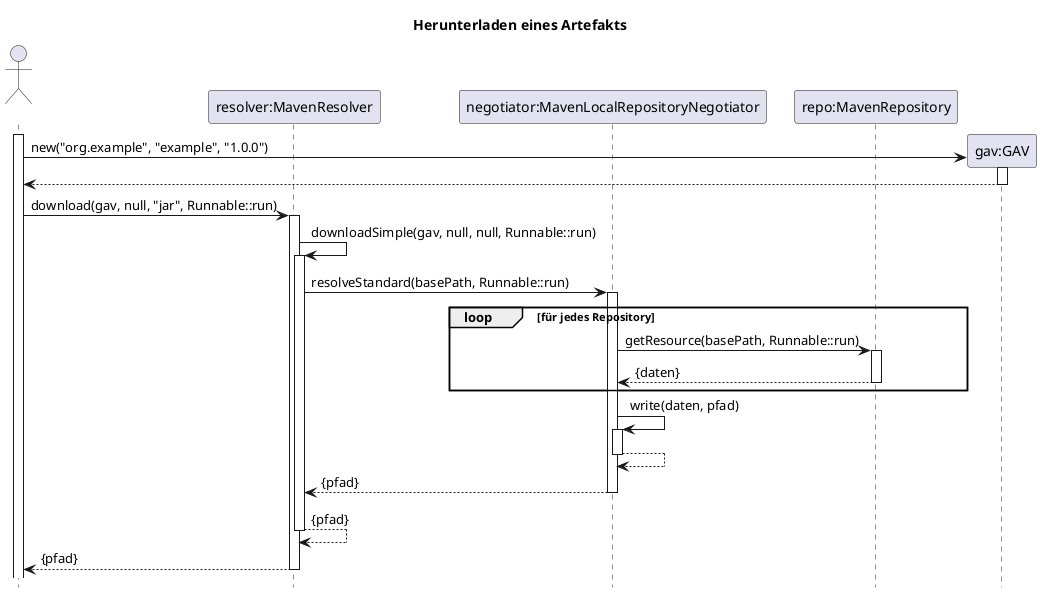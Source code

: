 @startuml
title Herunterladen eines Artefakts
hide footbox
autoactivate on

actor " " as actor
participant "resolver:MavenResolver" as resolver
participant "negotiator:MavenLocalRepositoryNegotiator" as negotiator
participant "repo:MavenRepository" as repo
' participant "edge:DependencyEdge" as edge

activate actor

create participant "gav:GAV" as gav
actor -> gav: new("org.example", "example", "1.0.0")
return

actor -> resolver: download(gav, null, "jar", Runnable::run)
	resolver -> resolver: downloadSimple(gav, null, null, Runnable::run)
		resolver -> negotiator: resolveStandard(basePath, Runnable::run)
			loop für jedes Repository
				negotiator -> repo: getResource(basePath, Runnable::run)
				return {daten}
			end
			negotiator -> negotiator: write(daten, pfad)
			return
		return {pfad}
	return {pfad}
return {pfad}

@enduml
